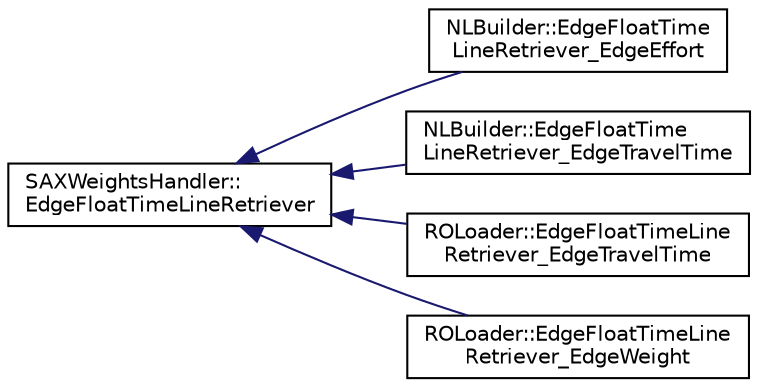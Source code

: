 digraph "Graphical Class Hierarchy"
{
  edge [fontname="Helvetica",fontsize="10",labelfontname="Helvetica",labelfontsize="10"];
  node [fontname="Helvetica",fontsize="10",shape=record];
  rankdir="LR";
  Node0 [label="SAXWeightsHandler::\lEdgeFloatTimeLineRetriever",height=0.2,width=0.4,color="black", fillcolor="white", style="filled",URL="$dc/d89/class_s_a_x_weights_handler_1_1_edge_float_time_line_retriever.html",tooltip="Interface for a class which obtains read weights for named edges. "];
  Node0 -> Node1 [dir="back",color="midnightblue",fontsize="10",style="solid",fontname="Helvetica"];
  Node1 [label="NLBuilder::EdgeFloatTime\lLineRetriever_EdgeEffort",height=0.2,width=0.4,color="black", fillcolor="white", style="filled",URL="$d0/dfb/class_n_l_builder_1_1_edge_float_time_line_retriever___edge_effort.html"];
  Node0 -> Node2 [dir="back",color="midnightblue",fontsize="10",style="solid",fontname="Helvetica"];
  Node2 [label="NLBuilder::EdgeFloatTime\lLineRetriever_EdgeTravelTime",height=0.2,width=0.4,color="black", fillcolor="white", style="filled",URL="$da/d85/class_n_l_builder_1_1_edge_float_time_line_retriever___edge_travel_time.html",tooltip="Obtains edge efforts from a weights handler and stores them within the edges. "];
  Node0 -> Node3 [dir="back",color="midnightblue",fontsize="10",style="solid",fontname="Helvetica"];
  Node3 [label="ROLoader::EdgeFloatTimeLine\lRetriever_EdgeTravelTime",height=0.2,width=0.4,color="black", fillcolor="white", style="filled",URL="$dc/df5/class_r_o_loader_1_1_edge_float_time_line_retriever___edge_travel_time.html",tooltip="Obtains edge travel times from a weights handler and stores them within the edges. "];
  Node0 -> Node4 [dir="back",color="midnightblue",fontsize="10",style="solid",fontname="Helvetica"];
  Node4 [label="ROLoader::EdgeFloatTimeLine\lRetriever_EdgeWeight",height=0.2,width=0.4,color="black", fillcolor="white", style="filled",URL="$d9/d0e/class_r_o_loader_1_1_edge_float_time_line_retriever___edge_weight.html",tooltip="Obtains edge weights from a weights handler and stores them within the edges. "];
}
